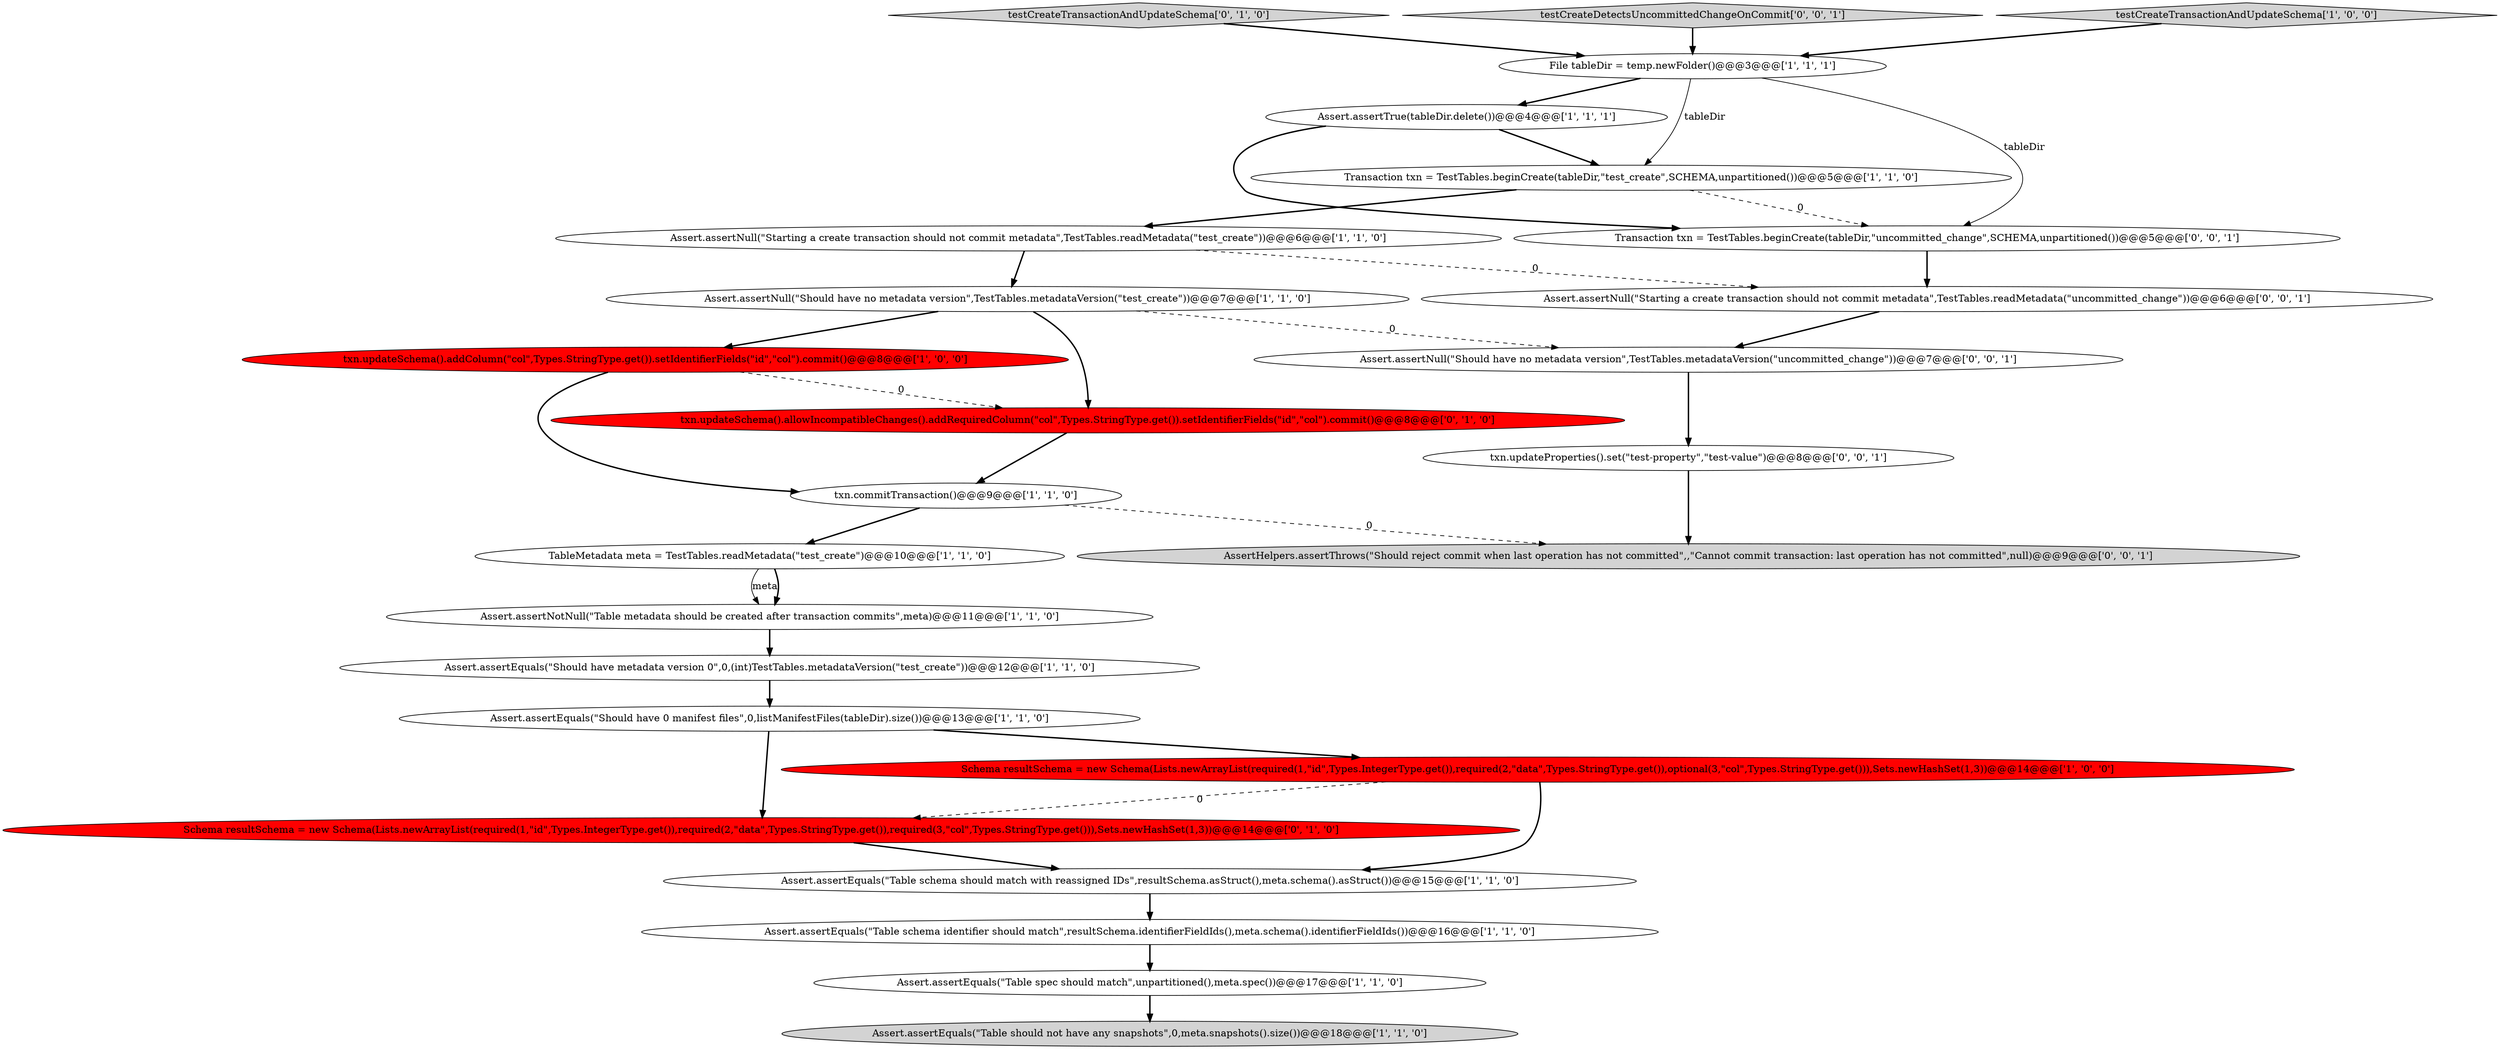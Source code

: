 digraph {
15 [style = filled, label = "Assert.assertEquals(\"Table should not have any snapshots\",0,meta.snapshots().size())@@@18@@@['1', '1', '0']", fillcolor = lightgray, shape = ellipse image = "AAA0AAABBB1BBB"];
16 [style = filled, label = "Assert.assertNotNull(\"Table metadata should be created after transaction commits\",meta)@@@11@@@['1', '1', '0']", fillcolor = white, shape = ellipse image = "AAA0AAABBB1BBB"];
18 [style = filled, label = "Schema resultSchema = new Schema(Lists.newArrayList(required(1,\"id\",Types.IntegerType.get()),required(2,\"data\",Types.StringType.get()),required(3,\"col\",Types.StringType.get())),Sets.newHashSet(1,3))@@@14@@@['0', '1', '0']", fillcolor = red, shape = ellipse image = "AAA1AAABBB2BBB"];
7 [style = filled, label = "Assert.assertEquals(\"Table spec should match\",unpartitioned(),meta.spec())@@@17@@@['1', '1', '0']", fillcolor = white, shape = ellipse image = "AAA0AAABBB1BBB"];
5 [style = filled, label = "File tableDir = temp.newFolder()@@@3@@@['1', '1', '1']", fillcolor = white, shape = ellipse image = "AAA0AAABBB1BBB"];
25 [style = filled, label = "txn.updateProperties().set(\"test-property\",\"test-value\")@@@8@@@['0', '0', '1']", fillcolor = white, shape = ellipse image = "AAA0AAABBB3BBB"];
9 [style = filled, label = "Transaction txn = TestTables.beginCreate(tableDir,\"test_create\",SCHEMA,unpartitioned())@@@5@@@['1', '1', '0']", fillcolor = white, shape = ellipse image = "AAA0AAABBB1BBB"];
8 [style = filled, label = "Assert.assertEquals(\"Table schema should match with reassigned IDs\",resultSchema.asStruct(),meta.schema().asStruct())@@@15@@@['1', '1', '0']", fillcolor = white, shape = ellipse image = "AAA0AAABBB1BBB"];
20 [style = filled, label = "AssertHelpers.assertThrows(\"Should reject commit when last operation has not committed\",,\"Cannot commit transaction: last operation has not committed\",null)@@@9@@@['0', '0', '1']", fillcolor = lightgray, shape = ellipse image = "AAA0AAABBB3BBB"];
3 [style = filled, label = "Assert.assertEquals(\"Table schema identifier should match\",resultSchema.identifierFieldIds(),meta.schema().identifierFieldIds())@@@16@@@['1', '1', '0']", fillcolor = white, shape = ellipse image = "AAA0AAABBB1BBB"];
17 [style = filled, label = "txn.updateSchema().allowIncompatibleChanges().addRequiredColumn(\"col\",Types.StringType.get()).setIdentifierFields(\"id\",\"col\").commit()@@@8@@@['0', '1', '0']", fillcolor = red, shape = ellipse image = "AAA1AAABBB2BBB"];
19 [style = filled, label = "testCreateTransactionAndUpdateSchema['0', '1', '0']", fillcolor = lightgray, shape = diamond image = "AAA0AAABBB2BBB"];
14 [style = filled, label = "Assert.assertEquals(\"Should have 0 manifest files\",0,listManifestFiles(tableDir).size())@@@13@@@['1', '1', '0']", fillcolor = white, shape = ellipse image = "AAA0AAABBB1BBB"];
1 [style = filled, label = "Assert.assertNull(\"Should have no metadata version\",TestTables.metadataVersion(\"test_create\"))@@@7@@@['1', '1', '0']", fillcolor = white, shape = ellipse image = "AAA0AAABBB1BBB"];
2 [style = filled, label = "txn.updateSchema().addColumn(\"col\",Types.StringType.get()).setIdentifierFields(\"id\",\"col\").commit()@@@8@@@['1', '0', '0']", fillcolor = red, shape = ellipse image = "AAA1AAABBB1BBB"];
24 [style = filled, label = "testCreateDetectsUncommittedChangeOnCommit['0', '0', '1']", fillcolor = lightgray, shape = diamond image = "AAA0AAABBB3BBB"];
23 [style = filled, label = "Assert.assertNull(\"Should have no metadata version\",TestTables.metadataVersion(\"uncommitted_change\"))@@@7@@@['0', '0', '1']", fillcolor = white, shape = ellipse image = "AAA0AAABBB3BBB"];
0 [style = filled, label = "txn.commitTransaction()@@@9@@@['1', '1', '0']", fillcolor = white, shape = ellipse image = "AAA0AAABBB1BBB"];
21 [style = filled, label = "Assert.assertNull(\"Starting a create transaction should not commit metadata\",TestTables.readMetadata(\"uncommitted_change\"))@@@6@@@['0', '0', '1']", fillcolor = white, shape = ellipse image = "AAA0AAABBB3BBB"];
6 [style = filled, label = "TableMetadata meta = TestTables.readMetadata(\"test_create\")@@@10@@@['1', '1', '0']", fillcolor = white, shape = ellipse image = "AAA0AAABBB1BBB"];
22 [style = filled, label = "Transaction txn = TestTables.beginCreate(tableDir,\"uncommitted_change\",SCHEMA,unpartitioned())@@@5@@@['0', '0', '1']", fillcolor = white, shape = ellipse image = "AAA0AAABBB3BBB"];
11 [style = filled, label = "Assert.assertTrue(tableDir.delete())@@@4@@@['1', '1', '1']", fillcolor = white, shape = ellipse image = "AAA0AAABBB1BBB"];
12 [style = filled, label = "Assert.assertEquals(\"Should have metadata version 0\",0,(int)TestTables.metadataVersion(\"test_create\"))@@@12@@@['1', '1', '0']", fillcolor = white, shape = ellipse image = "AAA0AAABBB1BBB"];
13 [style = filled, label = "Assert.assertNull(\"Starting a create transaction should not commit metadata\",TestTables.readMetadata(\"test_create\"))@@@6@@@['1', '1', '0']", fillcolor = white, shape = ellipse image = "AAA0AAABBB1BBB"];
10 [style = filled, label = "Schema resultSchema = new Schema(Lists.newArrayList(required(1,\"id\",Types.IntegerType.get()),required(2,\"data\",Types.StringType.get()),optional(3,\"col\",Types.StringType.get())),Sets.newHashSet(1,3))@@@14@@@['1', '0', '0']", fillcolor = red, shape = ellipse image = "AAA1AAABBB1BBB"];
4 [style = filled, label = "testCreateTransactionAndUpdateSchema['1', '0', '0']", fillcolor = lightgray, shape = diamond image = "AAA0AAABBB1BBB"];
23->25 [style = bold, label=""];
0->6 [style = bold, label=""];
6->16 [style = solid, label="meta"];
8->3 [style = bold, label=""];
22->21 [style = bold, label=""];
14->10 [style = bold, label=""];
9->22 [style = dashed, label="0"];
11->9 [style = bold, label=""];
2->17 [style = dashed, label="0"];
0->20 [style = dashed, label="0"];
13->1 [style = bold, label=""];
24->5 [style = bold, label=""];
1->17 [style = bold, label=""];
5->22 [style = solid, label="tableDir"];
19->5 [style = bold, label=""];
5->9 [style = solid, label="tableDir"];
25->20 [style = bold, label=""];
2->0 [style = bold, label=""];
17->0 [style = bold, label=""];
13->21 [style = dashed, label="0"];
10->8 [style = bold, label=""];
3->7 [style = bold, label=""];
6->16 [style = bold, label=""];
12->14 [style = bold, label=""];
11->22 [style = bold, label=""];
7->15 [style = bold, label=""];
14->18 [style = bold, label=""];
1->2 [style = bold, label=""];
5->11 [style = bold, label=""];
18->8 [style = bold, label=""];
1->23 [style = dashed, label="0"];
16->12 [style = bold, label=""];
4->5 [style = bold, label=""];
10->18 [style = dashed, label="0"];
9->13 [style = bold, label=""];
21->23 [style = bold, label=""];
}
